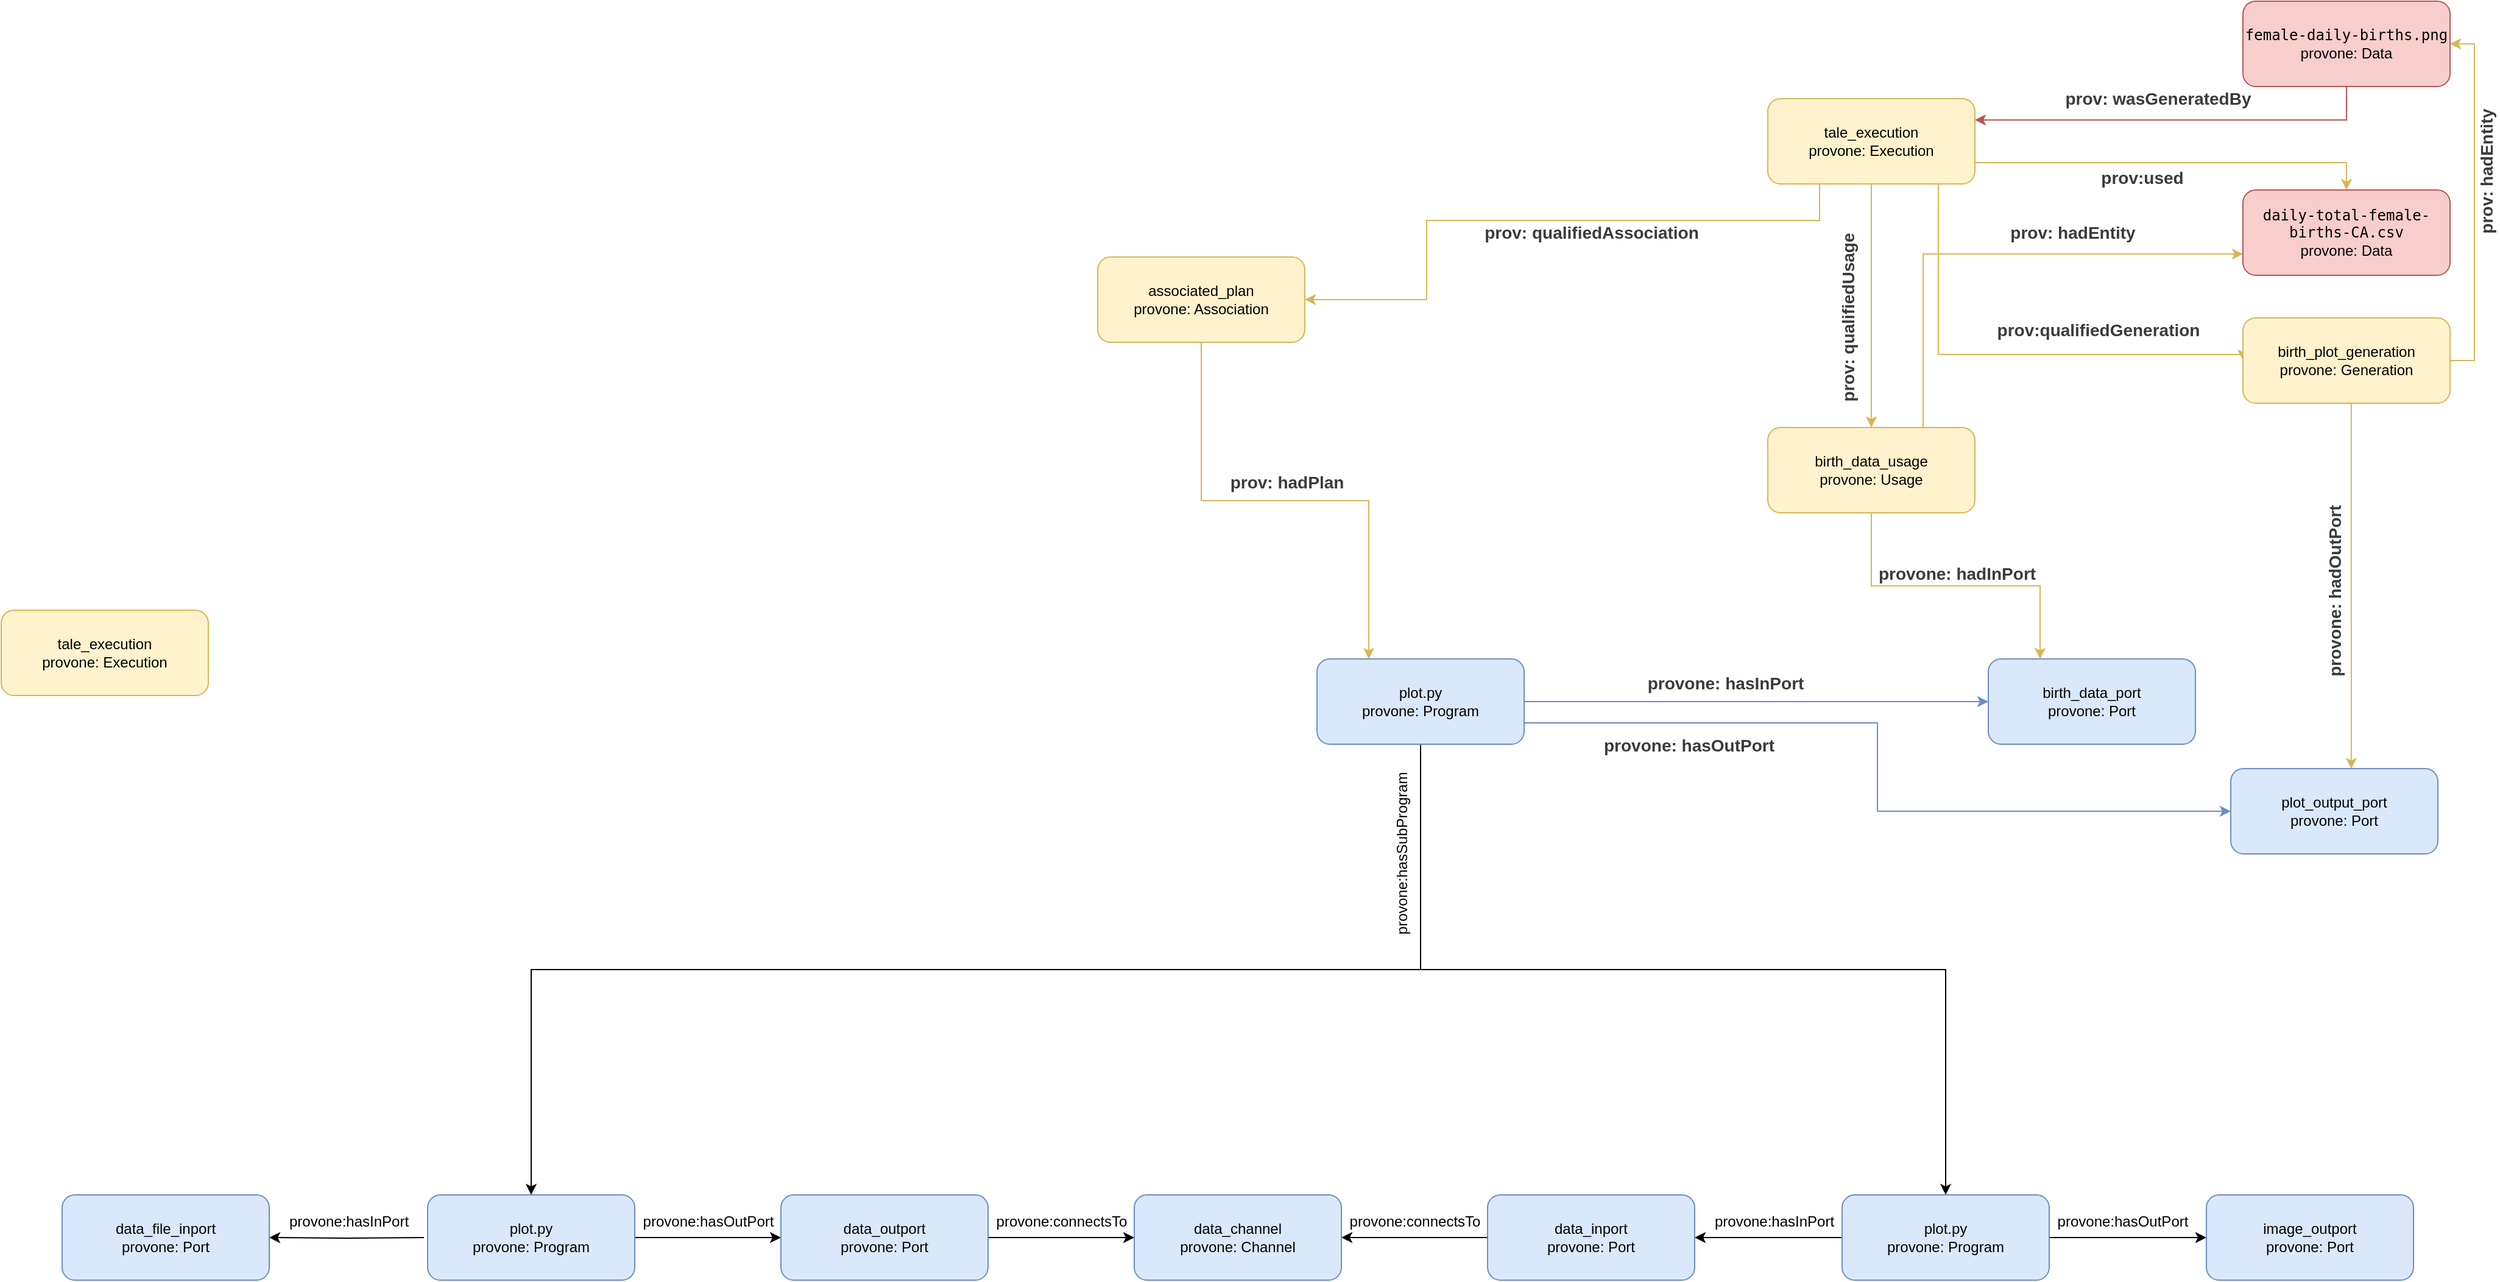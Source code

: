 <mxfile version="13.0.3" type="device"><diagram id="C5RBs43oDa-KdzZeNtuy" name="Page-1"><mxGraphModel dx="2840" dy="757" grid="1" gridSize="10" guides="1" tooltips="1" connect="1" arrows="1" fold="1" page="1" pageScale="1" pageWidth="827" pageHeight="1169" math="0" shadow="0"><root><mxCell id="WIyWlLk6GJQsqaUBKTNV-0"/><mxCell id="WIyWlLk6GJQsqaUBKTNV-1" parent="WIyWlLk6GJQsqaUBKTNV-0"/><mxCell id="6nAoL7I9D522QeWtdBci-1" value="" style="edgeStyle=orthogonalEdgeStyle;rounded=0;orthogonalLoop=1;jettySize=auto;html=1;exitX=0.25;exitY=1;exitDx=0;exitDy=0;entryX=1;entryY=0.5;entryDx=0;entryDy=0;fillColor=#fff2cc;strokeColor=#d6b656;" parent="WIyWlLk6GJQsqaUBKTNV-1" source="WIyWlLk6GJQsqaUBKTNV-3" target="6nAoL7I9D522QeWtdBci-0" edge="1"><mxGeometry relative="1" as="geometry"><Array as="points"><mxPoint x="423" y="270"/><mxPoint x="100" y="270"/><mxPoint x="100" y="335"/></Array></mxGeometry></mxCell><mxCell id="6nAoL7I9D522QeWtdBci-25" style="edgeStyle=orthogonalEdgeStyle;rounded=0;orthogonalLoop=1;jettySize=auto;html=1;exitX=0.5;exitY=1;exitDx=0;exitDy=0;entryX=0.5;entryY=0;entryDx=0;entryDy=0;fillColor=#fff2cc;strokeColor=#d6b656;" parent="WIyWlLk6GJQsqaUBKTNV-1" source="WIyWlLk6GJQsqaUBKTNV-3" target="6nAoL7I9D522QeWtdBci-16" edge="1"><mxGeometry relative="1" as="geometry"/></mxCell><mxCell id="6nAoL7I9D522QeWtdBci-28" style="edgeStyle=orthogonalEdgeStyle;rounded=0;orthogonalLoop=1;jettySize=auto;html=1;exitX=0.75;exitY=1;exitDx=0;exitDy=0;entryX=0;entryY=0.5;entryDx=0;entryDy=0;fillColor=#fff2cc;strokeColor=#d6b656;" parent="WIyWlLk6GJQsqaUBKTNV-1" source="WIyWlLk6GJQsqaUBKTNV-3" target="6nAoL7I9D522QeWtdBci-27" edge="1"><mxGeometry relative="1" as="geometry"><Array as="points"><mxPoint x="520" y="240"/><mxPoint x="520" y="380"/><mxPoint x="770" y="380"/></Array></mxGeometry></mxCell><mxCell id="Lj1iTd8vPLAphwY7sKEV-2" style="edgeStyle=orthogonalEdgeStyle;rounded=0;orthogonalLoop=1;jettySize=auto;html=1;exitX=1;exitY=0.75;exitDx=0;exitDy=0;entryX=0.5;entryY=0;entryDx=0;entryDy=0;fillColor=#fff2cc;strokeColor=#d6b656;" parent="WIyWlLk6GJQsqaUBKTNV-1" source="WIyWlLk6GJQsqaUBKTNV-3" target="S7q7Bd4BP5tiHzz6USZi-3" edge="1"><mxGeometry relative="1" as="geometry"/></mxCell><mxCell id="WIyWlLk6GJQsqaUBKTNV-3" value="&lt;div&gt;tale_execution&lt;/div&gt;&lt;div&gt;provone: Execution&lt;br&gt;&lt;/div&gt;" style="rounded=1;whiteSpace=wrap;html=1;fontSize=12;glass=0;strokeWidth=1;shadow=0;fillColor=#fff2cc;strokeColor=#d6b656;" parent="WIyWlLk6GJQsqaUBKTNV-1" vertex="1"><mxGeometry x="380" y="170" width="170" height="70" as="geometry"/></mxCell><mxCell id="6nAoL7I9D522QeWtdBci-3" value="" style="edgeStyle=orthogonalEdgeStyle;rounded=0;orthogonalLoop=1;jettySize=auto;html=1;entryX=0.25;entryY=0;entryDx=0;entryDy=0;exitX=0.5;exitY=1;exitDx=0;exitDy=0;fillColor=#fff2cc;strokeColor=#d6b656;" parent="WIyWlLk6GJQsqaUBKTNV-1" source="6nAoL7I9D522QeWtdBci-0" target="6nAoL7I9D522QeWtdBci-2" edge="1"><mxGeometry relative="1" as="geometry"><mxPoint x="420" y="450" as="targetPoint"/></mxGeometry></mxCell><mxCell id="6nAoL7I9D522QeWtdBci-0" value="&lt;div&gt;associated_plan&lt;/div&gt;&lt;div&gt;provone: Association&lt;/div&gt;" style="rounded=1;whiteSpace=wrap;html=1;fontSize=12;glass=0;strokeWidth=1;shadow=0;fillColor=#fff2cc;strokeColor=#d6b656;" parent="WIyWlLk6GJQsqaUBKTNV-1" vertex="1"><mxGeometry x="-170" y="300" width="170" height="70" as="geometry"/></mxCell><mxCell id="6nAoL7I9D522QeWtdBci-12" value="" style="edgeStyle=orthogonalEdgeStyle;rounded=0;orthogonalLoop=1;jettySize=auto;html=1;fillColor=#dae8fc;strokeColor=#6c8ebf;" parent="WIyWlLk6GJQsqaUBKTNV-1" source="6nAoL7I9D522QeWtdBci-2" target="6nAoL7I9D522QeWtdBci-11" edge="1"><mxGeometry relative="1" as="geometry"/></mxCell><mxCell id="6nAoL7I9D522QeWtdBci-30" style="edgeStyle=orthogonalEdgeStyle;rounded=0;orthogonalLoop=1;jettySize=auto;html=1;exitX=1;exitY=0.75;exitDx=0;exitDy=0;entryX=0;entryY=0.5;entryDx=0;entryDy=0;fillColor=#dae8fc;strokeColor=#6c8ebf;" parent="WIyWlLk6GJQsqaUBKTNV-1" source="6nAoL7I9D522QeWtdBci-2" target="6nAoL7I9D522QeWtdBci-29" edge="1"><mxGeometry relative="1" as="geometry"/></mxCell><mxCell id="F7f7bWR7QXR4VIVdW-7M-3" style="edgeStyle=orthogonalEdgeStyle;rounded=0;orthogonalLoop=1;jettySize=auto;html=1;exitX=0.5;exitY=1;exitDx=0;exitDy=0;" parent="WIyWlLk6GJQsqaUBKTNV-1" source="6nAoL7I9D522QeWtdBci-2" target="F7f7bWR7QXR4VIVdW-7M-2" edge="1"><mxGeometry relative="1" as="geometry"/></mxCell><mxCell id="F7f7bWR7QXR4VIVdW-7M-5" style="edgeStyle=orthogonalEdgeStyle;rounded=0;orthogonalLoop=1;jettySize=auto;html=1;exitX=0.5;exitY=1;exitDx=0;exitDy=0;" parent="WIyWlLk6GJQsqaUBKTNV-1" source="6nAoL7I9D522QeWtdBci-2" target="F7f7bWR7QXR4VIVdW-7M-0" edge="1"><mxGeometry relative="1" as="geometry"/></mxCell><mxCell id="6nAoL7I9D522QeWtdBci-2" value="&lt;div&gt;&lt;span&gt;plot.py&lt;/span&gt;&lt;/div&gt;&lt;div&gt;&lt;span&gt;provone: Program&lt;/span&gt;&lt;br&gt;&lt;/div&gt;" style="rounded=1;whiteSpace=wrap;html=1;fontSize=12;glass=0;strokeWidth=1;shadow=0;fillColor=#dae8fc;strokeColor=#6c8ebf;" parent="WIyWlLk6GJQsqaUBKTNV-1" vertex="1"><mxGeometry x="10" y="630" width="170" height="70" as="geometry"/></mxCell><mxCell id="F7f7bWR7QXR4VIVdW-7M-13" value="" style="edgeStyle=orthogonalEdgeStyle;rounded=0;orthogonalLoop=1;jettySize=auto;html=1;" parent="WIyWlLk6GJQsqaUBKTNV-1" source="F7f7bWR7QXR4VIVdW-7M-0" target="F7f7bWR7QXR4VIVdW-7M-12" edge="1"><mxGeometry relative="1" as="geometry"/></mxCell><mxCell id="F7f7bWR7QXR4VIVdW-7M-15" value="" style="edgeStyle=orthogonalEdgeStyle;rounded=0;orthogonalLoop=1;jettySize=auto;html=1;" parent="WIyWlLk6GJQsqaUBKTNV-1" source="F7f7bWR7QXR4VIVdW-7M-0" target="F7f7bWR7QXR4VIVdW-7M-14" edge="1"><mxGeometry relative="1" as="geometry"/></mxCell><mxCell id="F7f7bWR7QXR4VIVdW-7M-0" value="&lt;div&gt;&lt;span&gt;plot.py&lt;/span&gt;&lt;/div&gt;&lt;div&gt;&lt;span&gt;provone: Program&lt;/span&gt;&lt;br&gt;&lt;/div&gt;" style="rounded=1;whiteSpace=wrap;html=1;fontSize=12;glass=0;strokeWidth=1;shadow=0;fillColor=#dae8fc;strokeColor=#6c8ebf;" parent="WIyWlLk6GJQsqaUBKTNV-1" vertex="1"><mxGeometry x="441" y="1070" width="170" height="70" as="geometry"/></mxCell><mxCell id="F7f7bWR7QXR4VIVdW-7M-22" style="edgeStyle=orthogonalEdgeStyle;rounded=0;orthogonalLoop=1;jettySize=auto;html=1;exitX=0;exitY=0.5;exitDx=0;exitDy=0;entryX=1;entryY=0.5;entryDx=0;entryDy=0;" parent="WIyWlLk6GJQsqaUBKTNV-1" source="F7f7bWR7QXR4VIVdW-7M-14" target="F7f7bWR7QXR4VIVdW-7M-16" edge="1"><mxGeometry relative="1" as="geometry"/></mxCell><mxCell id="F7f7bWR7QXR4VIVdW-7M-14" value="&lt;div&gt;&lt;span&gt;data_inport&lt;/span&gt;&lt;/div&gt;&lt;div&gt;&lt;span&gt;provone: Port&lt;/span&gt;&lt;br&gt;&lt;/div&gt;" style="rounded=1;whiteSpace=wrap;html=1;fontSize=12;glass=0;strokeWidth=1;shadow=0;fillColor=#dae8fc;strokeColor=#6c8ebf;" parent="WIyWlLk6GJQsqaUBKTNV-1" vertex="1"><mxGeometry x="150" y="1070" width="170" height="70" as="geometry"/></mxCell><mxCell id="F7f7bWR7QXR4VIVdW-7M-12" value="&lt;div&gt;&lt;span&gt;image_outport&lt;/span&gt;&lt;/div&gt;&lt;div&gt;&lt;span&gt;provone: Port&lt;/span&gt;&lt;br&gt;&lt;/div&gt;" style="rounded=1;whiteSpace=wrap;html=1;fontSize=12;glass=0;strokeWidth=1;shadow=0;fillColor=#dae8fc;strokeColor=#6c8ebf;" parent="WIyWlLk6GJQsqaUBKTNV-1" vertex="1"><mxGeometry x="740" y="1070" width="170" height="70" as="geometry"/></mxCell><mxCell id="6nAoL7I9D522QeWtdBci-11" value="&lt;div&gt;birth_data_port&lt;/div&gt;&lt;div&gt;&lt;span&gt;provone: Port&lt;/span&gt;&lt;br&gt;&lt;/div&gt;" style="rounded=1;whiteSpace=wrap;html=1;fontSize=12;glass=0;strokeWidth=1;shadow=0;fillColor=#dae8fc;strokeColor=#6c8ebf;" parent="WIyWlLk6GJQsqaUBKTNV-1" vertex="1"><mxGeometry x="561" y="630" width="170" height="70" as="geometry"/></mxCell><mxCell id="6nAoL7I9D522QeWtdBci-21" style="edgeStyle=orthogonalEdgeStyle;rounded=0;orthogonalLoop=1;jettySize=auto;html=1;exitX=0.5;exitY=1;exitDx=0;exitDy=0;entryX=0.25;entryY=0;entryDx=0;entryDy=0;fillColor=#fff2cc;strokeColor=#d6b656;" parent="WIyWlLk6GJQsqaUBKTNV-1" source="6nAoL7I9D522QeWtdBci-16" target="6nAoL7I9D522QeWtdBci-11" edge="1"><mxGeometry relative="1" as="geometry"/></mxCell><mxCell id="Lj1iTd8vPLAphwY7sKEV-5" style="edgeStyle=orthogonalEdgeStyle;rounded=0;orthogonalLoop=1;jettySize=auto;html=1;exitX=0.75;exitY=0;exitDx=0;exitDy=0;entryX=0;entryY=0.75;entryDx=0;entryDy=0;fillColor=#fff2cc;strokeColor=#d6b656;" parent="WIyWlLk6GJQsqaUBKTNV-1" source="6nAoL7I9D522QeWtdBci-16" target="S7q7Bd4BP5tiHzz6USZi-3" edge="1"><mxGeometry relative="1" as="geometry"/></mxCell><mxCell id="6nAoL7I9D522QeWtdBci-16" value="&lt;div&gt;&lt;span&gt;birth_data_usage&lt;/span&gt;&lt;/div&gt;&lt;div&gt;&lt;span&gt;provone: Usage&lt;/span&gt;&lt;br&gt;&lt;/div&gt;" style="rounded=1;whiteSpace=wrap;html=1;fontSize=12;glass=0;strokeWidth=1;shadow=0;fillColor=#fff2cc;strokeColor=#d6b656;" parent="WIyWlLk6GJQsqaUBKTNV-1" vertex="1"><mxGeometry x="380" y="440" width="170" height="70" as="geometry"/></mxCell><mxCell id="S7q7Bd4BP5tiHzz6USZi-3" value="&lt;div&gt;&lt;code&gt;daily-total-female-births-CA.csv&lt;/code&gt;&lt;/div&gt;&lt;div&gt;provone: Data&lt;br&gt;&lt;/div&gt;" style="rounded=1;whiteSpace=wrap;html=1;fontSize=12;glass=0;strokeWidth=1;shadow=0;fillColor=#f8cecc;strokeColor=#b85450;" parent="WIyWlLk6GJQsqaUBKTNV-1" vertex="1"><mxGeometry x="770" y="245" width="170" height="70" as="geometry"/></mxCell><mxCell id="Lj1iTd8vPLAphwY7sKEV-1" style="edgeStyle=orthogonalEdgeStyle;rounded=0;orthogonalLoop=1;jettySize=auto;html=1;exitX=0.5;exitY=1;exitDx=0;exitDy=0;entryX=1;entryY=0.25;entryDx=0;entryDy=0;fillColor=#f8cecc;strokeColor=#b85450;" parent="WIyWlLk6GJQsqaUBKTNV-1" source="S7q7Bd4BP5tiHzz6USZi-0" target="WIyWlLk6GJQsqaUBKTNV-3" edge="1"><mxGeometry relative="1" as="geometry"/></mxCell><mxCell id="S7q7Bd4BP5tiHzz6USZi-0" value="&lt;div&gt;&lt;code&gt;female-daily-births.png&lt;/code&gt;&lt;/div&gt;&lt;div&gt;provone: Data&lt;br&gt;&lt;/div&gt;" style="rounded=1;whiteSpace=wrap;html=1;fontSize=12;glass=0;strokeWidth=1;shadow=0;fillColor=#f8cecc;strokeColor=#b85450;" parent="WIyWlLk6GJQsqaUBKTNV-1" vertex="1"><mxGeometry x="770" y="90" width="170" height="70" as="geometry"/></mxCell><mxCell id="6nAoL7I9D522QeWtdBci-5" value="&lt;font style=&quot;font-size: 14px&quot; color=&quot;#3b3b3b&quot;&gt;&lt;b&gt;prov: qualifiedAssociation&lt;/b&gt;&lt;/font&gt;" style="text;html=1;align=center;verticalAlign=middle;resizable=0;points=[];autosize=1;" parent="WIyWlLk6GJQsqaUBKTNV-1" vertex="1"><mxGeometry x="140" y="270" width="190" height="20" as="geometry"/></mxCell><mxCell id="6nAoL7I9D522QeWtdBci-6" value="&lt;b&gt;&lt;font style=&quot;font-size: 14px&quot; color=&quot;#3b3b3b&quot;&gt;prov: hadPlan&lt;/font&gt;&lt;/b&gt;" style="text;html=1;align=center;verticalAlign=middle;resizable=0;points=[];autosize=1;" parent="WIyWlLk6GJQsqaUBKTNV-1" vertex="1"><mxGeometry x="-70" y="475" width="110" height="20" as="geometry"/></mxCell><mxCell id="6nAoL7I9D522QeWtdBci-7" value="&lt;b&gt;&lt;font style=&quot;font-size: 14px&quot; color=&quot;#3b3b3b&quot;&gt;prov:used&lt;/font&gt;&lt;/b&gt;" style="text;html=1;align=center;verticalAlign=middle;resizable=0;points=[];rotation=0;" parent="WIyWlLk6GJQsqaUBKTNV-1" vertex="1" connectable="0"><mxGeometry x="700" y="260.0" as="geometry"><mxPoint x="-13" y="-25.02" as="offset"/></mxGeometry></mxCell><mxCell id="6nAoL7I9D522QeWtdBci-8" value="&lt;font style=&quot;font-size: 14px&quot; color=&quot;#3b3b3b&quot;&gt;&lt;b&gt;prov: wasGeneratedBy&lt;/b&gt;&lt;/font&gt;" style="text;html=1;align=center;verticalAlign=middle;resizable=0;points=[];autosize=1;rotation=0;" parent="WIyWlLk6GJQsqaUBKTNV-1" vertex="1"><mxGeometry x="615" y="160" width="170" height="20" as="geometry"/></mxCell><mxCell id="6nAoL7I9D522QeWtdBci-13" value="&lt;b&gt;&lt;font color=&quot;#3b3b3b&quot; style=&quot;font-size: 14px&quot;&gt;provone: hasInPort&lt;/font&gt;&lt;/b&gt;" style="text;html=1;align=center;verticalAlign=middle;resizable=0;points=[];autosize=1;" parent="WIyWlLk6GJQsqaUBKTNV-1" vertex="1"><mxGeometry x="275" y="640" width="140" height="20" as="geometry"/></mxCell><mxCell id="6nAoL7I9D522QeWtdBci-22" value="&lt;b&gt;&lt;font style=&quot;font-size: 14px&quot; color=&quot;#3b3b3b&quot;&gt;provone: hadInPort&lt;/font&gt;&lt;/b&gt;" style="text;html=1;align=center;verticalAlign=middle;resizable=0;points=[];autosize=1;" parent="WIyWlLk6GJQsqaUBKTNV-1" vertex="1"><mxGeometry x="465" y="550" width="140" height="20" as="geometry"/></mxCell><mxCell id="6nAoL7I9D522QeWtdBci-26" value="&lt;font style=&quot;font-size: 14px&quot; color=&quot;#3b3b3b&quot;&gt;&lt;b&gt;prov: qualifiedUsage&lt;/b&gt;&lt;/font&gt;" style="text;html=1;align=center;verticalAlign=middle;resizable=0;points=[];autosize=1;rotation=-90;" parent="WIyWlLk6GJQsqaUBKTNV-1" vertex="1"><mxGeometry x="371" y="340" width="150" height="20" as="geometry"/></mxCell><mxCell id="6nAoL7I9D522QeWtdBci-31" style="edgeStyle=orthogonalEdgeStyle;rounded=0;orthogonalLoop=1;jettySize=auto;html=1;exitX=0.5;exitY=1;exitDx=0;exitDy=0;fillColor=#fff2cc;strokeColor=#d6b656;entryX=0.582;entryY=0.004;entryDx=0;entryDy=0;entryPerimeter=0;" parent="WIyWlLk6GJQsqaUBKTNV-1" source="6nAoL7I9D522QeWtdBci-27" target="6nAoL7I9D522QeWtdBci-29" edge="1"><mxGeometry relative="1" as="geometry"><mxPoint x="855" y="660" as="targetPoint"/><Array as="points"><mxPoint x="859" y="420"/></Array></mxGeometry></mxCell><mxCell id="Lj1iTd8vPLAphwY7sKEV-3" style="edgeStyle=orthogonalEdgeStyle;rounded=0;orthogonalLoop=1;jettySize=auto;html=1;exitX=1;exitY=0.5;exitDx=0;exitDy=0;entryX=1;entryY=0.5;entryDx=0;entryDy=0;fillColor=#fff2cc;strokeColor=#d6b656;" parent="WIyWlLk6GJQsqaUBKTNV-1" source="6nAoL7I9D522QeWtdBci-27" target="S7q7Bd4BP5tiHzz6USZi-0" edge="1"><mxGeometry relative="1" as="geometry"/></mxCell><mxCell id="6nAoL7I9D522QeWtdBci-27" value="&lt;div&gt;&lt;span&gt;birth_plot_generation&lt;/span&gt;&lt;/div&gt;&lt;div&gt;&lt;span&gt;provone: Generation&lt;/span&gt;&lt;br&gt;&lt;/div&gt;" style="rounded=1;whiteSpace=wrap;html=1;fontSize=12;glass=0;strokeWidth=1;shadow=0;fillColor=#fff2cc;strokeColor=#d6b656;" parent="WIyWlLk6GJQsqaUBKTNV-1" vertex="1"><mxGeometry x="770" y="350" width="170" height="70" as="geometry"/></mxCell><mxCell id="6nAoL7I9D522QeWtdBci-29" value="&lt;div&gt;plot_output_port&lt;/div&gt;&lt;div&gt;&lt;span&gt;provone: Port&lt;/span&gt;&lt;br&gt;&lt;/div&gt;" style="rounded=1;whiteSpace=wrap;html=1;fontSize=12;glass=0;strokeWidth=1;shadow=0;fillColor=#dae8fc;strokeColor=#6c8ebf;" parent="WIyWlLk6GJQsqaUBKTNV-1" vertex="1"><mxGeometry x="760" y="720" width="170" height="70" as="geometry"/></mxCell><mxCell id="6nAoL7I9D522QeWtdBci-34" value="&lt;b&gt;&lt;font style=&quot;font-size: 14px&quot; color=&quot;#3b3b3b&quot;&gt;prov:qualifiedGeneration&lt;/font&gt;&lt;/b&gt;" style="text;html=1;align=center;verticalAlign=middle;resizable=0;points=[];autosize=1;" parent="WIyWlLk6GJQsqaUBKTNV-1" vertex="1"><mxGeometry x="561" y="350" width="180" height="20" as="geometry"/></mxCell><mxCell id="6nAoL7I9D522QeWtdBci-35" value="&lt;b&gt;&lt;font style=&quot;font-size: 14px&quot; color=&quot;#3b3b3b&quot;&gt;prov: hadEntity&lt;/font&gt;&lt;/b&gt;" style="text;html=1;align=center;verticalAlign=middle;resizable=0;points=[];autosize=1;" parent="WIyWlLk6GJQsqaUBKTNV-1" vertex="1"><mxGeometry x="570" y="270" width="120" height="20" as="geometry"/></mxCell><mxCell id="6nAoL7I9D522QeWtdBci-36" value="&lt;b&gt;&lt;font style=&quot;font-size: 14px&quot; color=&quot;#3b3b3b&quot;&gt;provone: hadOutPort&lt;/font&gt;&lt;/b&gt;" style="text;html=1;align=center;verticalAlign=middle;resizable=0;points=[];autosize=1;rotation=-90;" parent="WIyWlLk6GJQsqaUBKTNV-1" vertex="1"><mxGeometry x="765" y="564.5" width="160" height="20" as="geometry"/></mxCell><mxCell id="6nAoL7I9D522QeWtdBci-37" value="&lt;b&gt;&lt;font style=&quot;font-size: 14px&quot; color=&quot;#3b3b3b&quot;&gt;provone: hasOutPort&lt;/font&gt;&lt;/b&gt;" style="text;html=1;align=center;verticalAlign=middle;resizable=0;points=[];autosize=1;" parent="WIyWlLk6GJQsqaUBKTNV-1" vertex="1"><mxGeometry x="235" y="691" width="160" height="20" as="geometry"/></mxCell><mxCell id="Lj1iTd8vPLAphwY7sKEV-6" value="&lt;b&gt;&lt;font style=&quot;font-size: 14px&quot; color=&quot;#3b3b3b&quot;&gt;prov: hadEntity&lt;/font&gt;&lt;/b&gt;" style="text;html=1;align=center;verticalAlign=middle;resizable=0;points=[];autosize=1;rotation=-90;" parent="WIyWlLk6GJQsqaUBKTNV-1" vertex="1"><mxGeometry x="910" y="220" width="120" height="20" as="geometry"/></mxCell><mxCell id="F7f7bWR7QXR4VIVdW-7M-7" value="" style="edgeStyle=orthogonalEdgeStyle;rounded=0;orthogonalLoop=1;jettySize=auto;html=1;" parent="WIyWlLk6GJQsqaUBKTNV-1" target="F7f7bWR7QXR4VIVdW-7M-6" edge="1"><mxGeometry relative="1" as="geometry"><mxPoint x="-723" y="1105" as="sourcePoint"/></mxGeometry></mxCell><mxCell id="F7f7bWR7QXR4VIVdW-7M-10" value="" style="edgeStyle=orthogonalEdgeStyle;rounded=0;orthogonalLoop=1;jettySize=auto;html=1;" parent="WIyWlLk6GJQsqaUBKTNV-1" source="F7f7bWR7QXR4VIVdW-7M-2" target="F7f7bWR7QXR4VIVdW-7M-9" edge="1"><mxGeometry relative="1" as="geometry"/></mxCell><mxCell id="F7f7bWR7QXR4VIVdW-7M-2" value="&lt;div&gt;&lt;span&gt;plot.py&lt;/span&gt;&lt;/div&gt;&lt;div&gt;&lt;span&gt;provone: Program&lt;/span&gt;&lt;br&gt;&lt;/div&gt;" style="rounded=1;whiteSpace=wrap;html=1;fontSize=12;glass=0;strokeWidth=1;shadow=0;fillColor=#dae8fc;strokeColor=#6c8ebf;" parent="WIyWlLk6GJQsqaUBKTNV-1" vertex="1"><mxGeometry x="-720" y="1070" width="170" height="70" as="geometry"/></mxCell><mxCell id="F7f7bWR7QXR4VIVdW-7M-16" value="&lt;div&gt;&lt;span&gt;data_channel&lt;/span&gt;&lt;/div&gt;&lt;div&gt;&lt;span&gt;provone: Channel&lt;/span&gt;&lt;br&gt;&lt;/div&gt;" style="rounded=1;whiteSpace=wrap;html=1;fontSize=12;glass=0;strokeWidth=1;shadow=0;fillColor=#dae8fc;strokeColor=#6c8ebf;" parent="WIyWlLk6GJQsqaUBKTNV-1" vertex="1"><mxGeometry x="-140" y="1070" width="170" height="70" as="geometry"/></mxCell><mxCell id="F7f7bWR7QXR4VIVdW-7M-26" style="edgeStyle=orthogonalEdgeStyle;rounded=0;orthogonalLoop=1;jettySize=auto;html=1;exitX=1;exitY=0.5;exitDx=0;exitDy=0;entryX=0;entryY=0.5;entryDx=0;entryDy=0;" parent="WIyWlLk6GJQsqaUBKTNV-1" source="F7f7bWR7QXR4VIVdW-7M-9" target="F7f7bWR7QXR4VIVdW-7M-16" edge="1"><mxGeometry relative="1" as="geometry"/></mxCell><mxCell id="F7f7bWR7QXR4VIVdW-7M-9" value="&lt;div&gt;&lt;span&gt;data_outport&lt;/span&gt;&lt;/div&gt;&lt;div&gt;&lt;span&gt;provone: Port&lt;/span&gt;&lt;br&gt;&lt;/div&gt;" style="rounded=1;whiteSpace=wrap;html=1;fontSize=12;glass=0;strokeWidth=1;shadow=0;fillColor=#dae8fc;strokeColor=#6c8ebf;" parent="WIyWlLk6GJQsqaUBKTNV-1" vertex="1"><mxGeometry x="-430" y="1070" width="170" height="70" as="geometry"/></mxCell><mxCell id="F7f7bWR7QXR4VIVdW-7M-6" value="&lt;div&gt;&lt;span&gt;data_file_inport&lt;/span&gt;&lt;/div&gt;&lt;div&gt;&lt;span&gt;provone: Port&lt;/span&gt;&lt;br&gt;&lt;/div&gt;" style="rounded=1;whiteSpace=wrap;html=1;fontSize=12;glass=0;strokeWidth=1;shadow=0;fillColor=#dae8fc;strokeColor=#6c8ebf;" parent="WIyWlLk6GJQsqaUBKTNV-1" vertex="1"><mxGeometry x="-1020" y="1070" width="170" height="70" as="geometry"/></mxCell><mxCell id="F7f7bWR7QXR4VIVdW-7M-4" value="provone:hasSubProgram" style="text;html=1;align=center;verticalAlign=middle;resizable=0;points=[];autosize=1;fontStyle=0;rotation=-90;" parent="WIyWlLk6GJQsqaUBKTNV-1" vertex="1"><mxGeometry x="5" y="780" width="150" height="20" as="geometry"/></mxCell><mxCell id="F7f7bWR7QXR4VIVdW-7M-8" value="provone:hasInPort" style="text;html=1;align=center;verticalAlign=middle;resizable=0;points=[];autosize=1;" parent="WIyWlLk6GJQsqaUBKTNV-1" vertex="1"><mxGeometry x="-840" y="1082" width="110" height="20" as="geometry"/></mxCell><mxCell id="F7f7bWR7QXR4VIVdW-7M-11" value="provone:hasOutPort" style="text;html=1;align=center;verticalAlign=middle;resizable=0;points=[];autosize=1;rotation=0;" parent="WIyWlLk6GJQsqaUBKTNV-1" vertex="1"><mxGeometry x="-550" y="1082" width="120" height="20" as="geometry"/></mxCell><mxCell id="F7f7bWR7QXR4VIVdW-7M-20" value="provone:hasInPort" style="text;html=1;align=center;verticalAlign=middle;resizable=0;points=[];autosize=1;" parent="WIyWlLk6GJQsqaUBKTNV-1" vertex="1"><mxGeometry x="330" y="1082" width="110" height="20" as="geometry"/></mxCell><mxCell id="F7f7bWR7QXR4VIVdW-7M-23" value="provone:connectsTo" style="text;html=1;align=center;verticalAlign=middle;resizable=0;points=[];autosize=1;" parent="WIyWlLk6GJQsqaUBKTNV-1" vertex="1"><mxGeometry x="30" y="1082" width="120" height="20" as="geometry"/></mxCell><mxCell id="F7f7bWR7QXR4VIVdW-7M-27" value="provone:connectsTo" style="text;html=1;align=center;verticalAlign=middle;resizable=0;points=[];autosize=1;" parent="WIyWlLk6GJQsqaUBKTNV-1" vertex="1"><mxGeometry x="-260" y="1082" width="120" height="20" as="geometry"/></mxCell><mxCell id="F7f7bWR7QXR4VIVdW-7M-28" value="provone:hasOutPort" style="text;html=1;align=center;verticalAlign=middle;resizable=0;points=[];autosize=1;" parent="WIyWlLk6GJQsqaUBKTNV-1" vertex="1"><mxGeometry x="611" y="1082" width="120" height="20" as="geometry"/></mxCell><mxCell id="J_NczLR96k0rJZ537aZ0-0" value="&lt;div&gt;tale_execution&lt;/div&gt;&lt;div&gt;provone: Execution&lt;br&gt;&lt;/div&gt;" style="rounded=1;whiteSpace=wrap;html=1;fontSize=12;glass=0;strokeWidth=1;shadow=0;fillColor=#fff2cc;strokeColor=#d6b656;" vertex="1" parent="WIyWlLk6GJQsqaUBKTNV-1"><mxGeometry x="-1070" y="590" width="170" height="70" as="geometry"/></mxCell></root></mxGraphModel></diagram></mxfile>